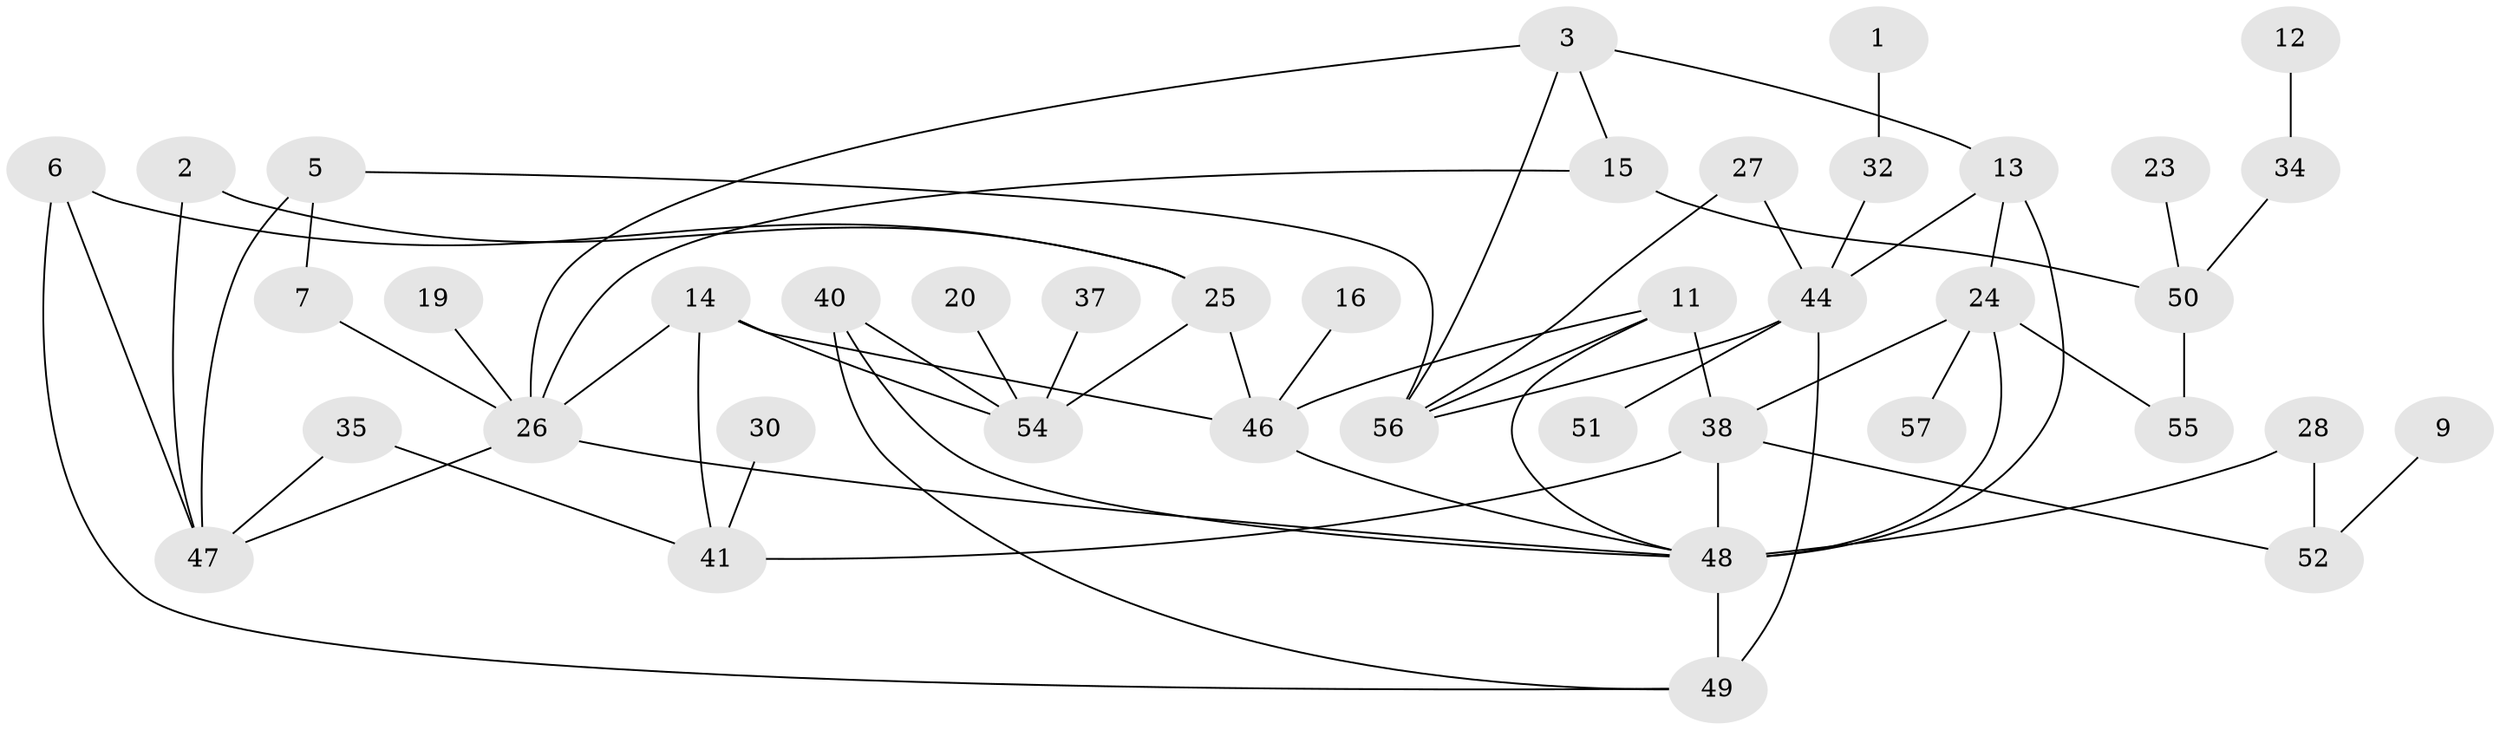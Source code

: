 // original degree distribution, {3: 0.23893805309734514, 1: 0.26548672566371684, 2: 0.17699115044247787, 4: 0.1415929203539823, 5: 0.04424778761061947, 0: 0.12389380530973451, 6: 0.008849557522123894}
// Generated by graph-tools (version 1.1) at 2025/49/03/09/25 03:49:10]
// undirected, 41 vertices, 63 edges
graph export_dot {
graph [start="1"]
  node [color=gray90,style=filled];
  1;
  2;
  3;
  5;
  6;
  7;
  9;
  11;
  12;
  13;
  14;
  15;
  16;
  19;
  20;
  23;
  24;
  25;
  26;
  27;
  28;
  30;
  32;
  34;
  35;
  37;
  38;
  40;
  41;
  44;
  46;
  47;
  48;
  49;
  50;
  51;
  52;
  54;
  55;
  56;
  57;
  1 -- 32 [weight=1.0];
  2 -- 25 [weight=1.0];
  2 -- 47 [weight=1.0];
  3 -- 13 [weight=1.0];
  3 -- 15 [weight=1.0];
  3 -- 26 [weight=1.0];
  3 -- 56 [weight=1.0];
  5 -- 7 [weight=1.0];
  5 -- 47 [weight=1.0];
  5 -- 56 [weight=1.0];
  6 -- 25 [weight=1.0];
  6 -- 47 [weight=1.0];
  6 -- 49 [weight=1.0];
  7 -- 26 [weight=1.0];
  9 -- 52 [weight=1.0];
  11 -- 38 [weight=1.0];
  11 -- 46 [weight=1.0];
  11 -- 48 [weight=1.0];
  11 -- 56 [weight=1.0];
  12 -- 34 [weight=1.0];
  13 -- 24 [weight=1.0];
  13 -- 44 [weight=1.0];
  13 -- 48 [weight=1.0];
  14 -- 26 [weight=1.0];
  14 -- 41 [weight=1.0];
  14 -- 46 [weight=1.0];
  14 -- 54 [weight=1.0];
  15 -- 26 [weight=1.0];
  15 -- 50 [weight=1.0];
  16 -- 46 [weight=1.0];
  19 -- 26 [weight=1.0];
  20 -- 54 [weight=1.0];
  23 -- 50 [weight=1.0];
  24 -- 38 [weight=1.0];
  24 -- 48 [weight=1.0];
  24 -- 55 [weight=1.0];
  24 -- 57 [weight=1.0];
  25 -- 46 [weight=1.0];
  25 -- 54 [weight=1.0];
  26 -- 47 [weight=1.0];
  26 -- 48 [weight=1.0];
  27 -- 44 [weight=2.0];
  27 -- 56 [weight=1.0];
  28 -- 48 [weight=2.0];
  28 -- 52 [weight=1.0];
  30 -- 41 [weight=1.0];
  32 -- 44 [weight=2.0];
  34 -- 50 [weight=1.0];
  35 -- 41 [weight=1.0];
  35 -- 47 [weight=1.0];
  37 -- 54 [weight=1.0];
  38 -- 41 [weight=1.0];
  38 -- 48 [weight=1.0];
  38 -- 52 [weight=1.0];
  40 -- 48 [weight=1.0];
  40 -- 49 [weight=1.0];
  40 -- 54 [weight=1.0];
  44 -- 49 [weight=2.0];
  44 -- 51 [weight=1.0];
  44 -- 56 [weight=1.0];
  46 -- 48 [weight=1.0];
  48 -- 49 [weight=1.0];
  50 -- 55 [weight=1.0];
}
